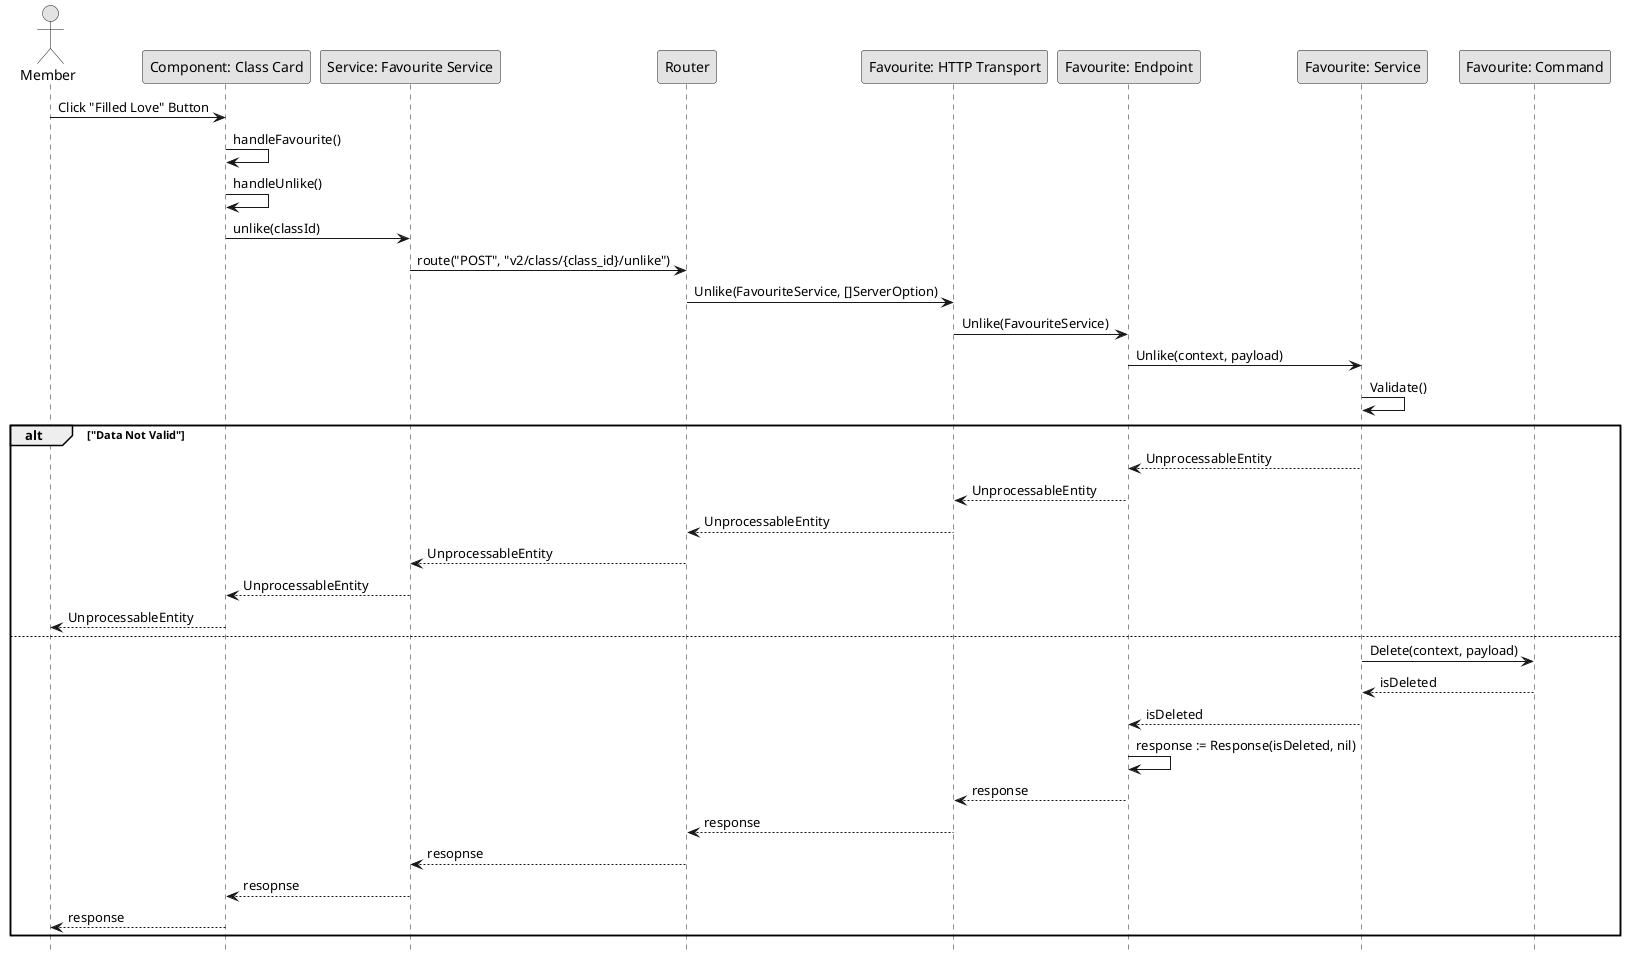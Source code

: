 @startuml Unlike

skinparam Monochrome true
skinparam Shadowing false
hide footbox

actor Member
participant "Component: Class Card" as ClassCard
participant "Service: Favourite Service" as FEFavouriteService
participant "Router" as Router
participant "Favourite: HTTP Transport" as FavouriteHTTPTransport
participant "Favourite: Endpoint" as FavouriteEndpoint
participant "Favourite: Service" as FavouriteService
participant "Favourite: Command" as FavouriteCommand

Member->ClassCard: Click "Filled Love" Button
ClassCard->ClassCard: handleFavourite()
ClassCard->ClassCard: handleUnlike()
ClassCard->FEFavouriteService: unlike(classId)
FEFavouriteService->Router: route("POST", "v2/class/{class_id}/unlike")
Router->FavouriteHTTPTransport: Unlike(FavouriteService, []ServerOption)
FavouriteHTTPTransport->FavouriteEndpoint: Unlike(FavouriteService)
FavouriteEndpoint->FavouriteService: Unlike(context, payload)
FavouriteService->FavouriteService: Validate()

alt "Data Not Valid"
    FavouriteService-->FavouriteEndpoint: UnprocessableEntity
    FavouriteEndpoint-->FavouriteHTTPTransport: UnprocessableEntity
    FavouriteHTTPTransport-->Router: UnprocessableEntity
    Router-->FEFavouriteService: UnprocessableEntity
    FEFavouriteService-->ClassCard: UnprocessableEntity
    ClassCard-->Member: UnprocessableEntity
else
    FavouriteService->FavouriteCommand: Delete(context, payload)
    FavouriteCommand-->FavouriteService: isDeleted
    FavouriteService-->FavouriteEndpoint: isDeleted
    FavouriteEndpoint->FavouriteEndpoint: response := Response(isDeleted, nil)
    FavouriteEndpoint-->FavouriteHTTPTransport: response
    FavouriteHTTPTransport-->Router: response
    Router-->FEFavouriteService: resopnse
    FEFavouriteService-->ClassCard: resopnse
    ClassCard-->Member: response
end

@enduml
